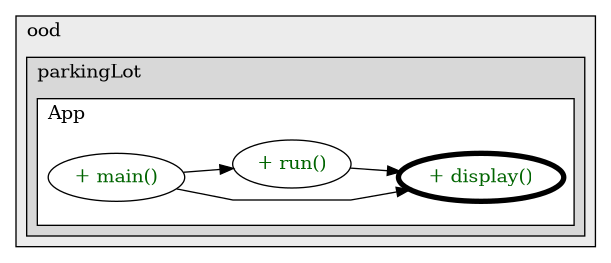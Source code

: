 @startuml

/' diagram meta data start
config=CallConfiguration;
{
  "rootMethod": "com.ood.parkingLot.App#display()",
  "projectClassification": {
    "searchMode": "OpenProject", // OpenProject, AllProjects
    "includedProjects": "",
    "pathEndKeywords": "*.impl",
    "isClientPath": "",
    "isClientName": "",
    "isTestPath": "",
    "isTestName": "",
    "isMappingPath": "",
    "isMappingName": "",
    "isDataAccessPath": "",
    "isDataAccessName": "",
    "isDataStructurePath": "",
    "isDataStructureName": "",
    "isInterfaceStructuresPath": "",
    "isInterfaceStructuresName": "",
    "isEntryPointPath": "",
    "isEntryPointName": "",
    "treatFinalFieldsAsMandatory": false
  },
  "graphRestriction": {
    "classPackageExcludeFilter": "",
    "classPackageIncludeFilter": "com.ood.parkingLot",
    "classNameExcludeFilter": "",
    "classNameIncludeFilter": "",
    "methodNameExcludeFilter": "",
    "methodNameIncludeFilter": "",
    "removeByInheritance": "", // inheritance/annotation based filtering is done in a second step
    "removeByAnnotation": "",
    "removeByClassPackage": "", // cleanup the graph after inheritance/annotation based filtering is done
    "removeByClassName": "",
    "cutMappings": false,
    "cutEnum": true,
    "cutTests": true,
    "cutClient": true,
    "cutDataAccess": true,
    "cutInterfaceStructures": true,
    "cutDataStructures": true,
    "cutGetterAndSetter": true,
    "cutConstructors": true
  },
  "graphTraversal": {
    "forwardDepth": 3,
    "backwardDepth": 3,
    "classPackageExcludeFilter": "",
    "classPackageIncludeFilter": "",
    "classNameExcludeFilter": "",
    "classNameIncludeFilter": "",
    "methodNameExcludeFilter": "",
    "methodNameIncludeFilter": "",
    "hideMappings": false,
    "hideDataStructures": false,
    "hidePrivateMethods": true,
    "hideInterfaceCalls": true, // indirection: implementation -> interface (is hidden) -> implementation
    "onlyShowApplicationEntryPoints": false, // root node is included
    "useMethodCallsForStructureDiagram": "ForwardOnly" // ForwardOnly, BothDirections, No
  },
  "details": {
    "aggregation": "GroupByClass", // ByClass, GroupByClass, None
    "showMethodParametersTypes": false,
    "showMethodParametersNames": false,
    "showMethodReturnType": false,
    "showPackageLevels": 2,
    "showCallOrder": false,
    "edgeMode": "MethodsOnly", // TypesOnly, MethodsOnly, TypesAndMethods, MethodsAndDirectTypeUsage
    "showDetailedClassStructure": false
  },
  "rootClass": "com.ood.parkingLot.App",
  "extensionCallbackMethod": "" // qualified.class.name#methodName - signature: public static String method(String)
}
diagram meta data end '/



digraph g {
    rankdir="LR"
    splines=polyline
    

'nodes 
subgraph cluster_110212 { 
   	label=ood
	labeljust=l
	fillcolor="#ececec"
	style=filled
   
   subgraph cluster_1114780195 { 
   	label=parkingLot
	labeljust=l
	fillcolor="#d8d8d8"
	style=filled
   
   subgraph cluster_1935947453 { 
   	label=App
	labeljust=l
	fillcolor=white
	style=filled
   
   App1896642096XXXdisplay0[
	label="+ display()"
	style=filled
	fillcolor=white
	tooltip="App

null"
	penwidth=4
	fontcolor=darkgreen
];

App1896642096XXXmain1859653459[
	label="+ main()"
	style=filled
	fillcolor=white
	tooltip="App

null"
	fontcolor=darkgreen
];

App1896642096XXXrun0[
	label="+ run()"
	style=filled
	fillcolor=white
	tooltip="App

null"
	fontcolor=darkgreen
];
} 
} 
} 

'edges    
App1896642096XXXmain1859653459 -> App1896642096XXXdisplay0;
App1896642096XXXmain1859653459 -> App1896642096XXXrun0;
App1896642096XXXrun0 -> App1896642096XXXdisplay0;
    
}
@enduml